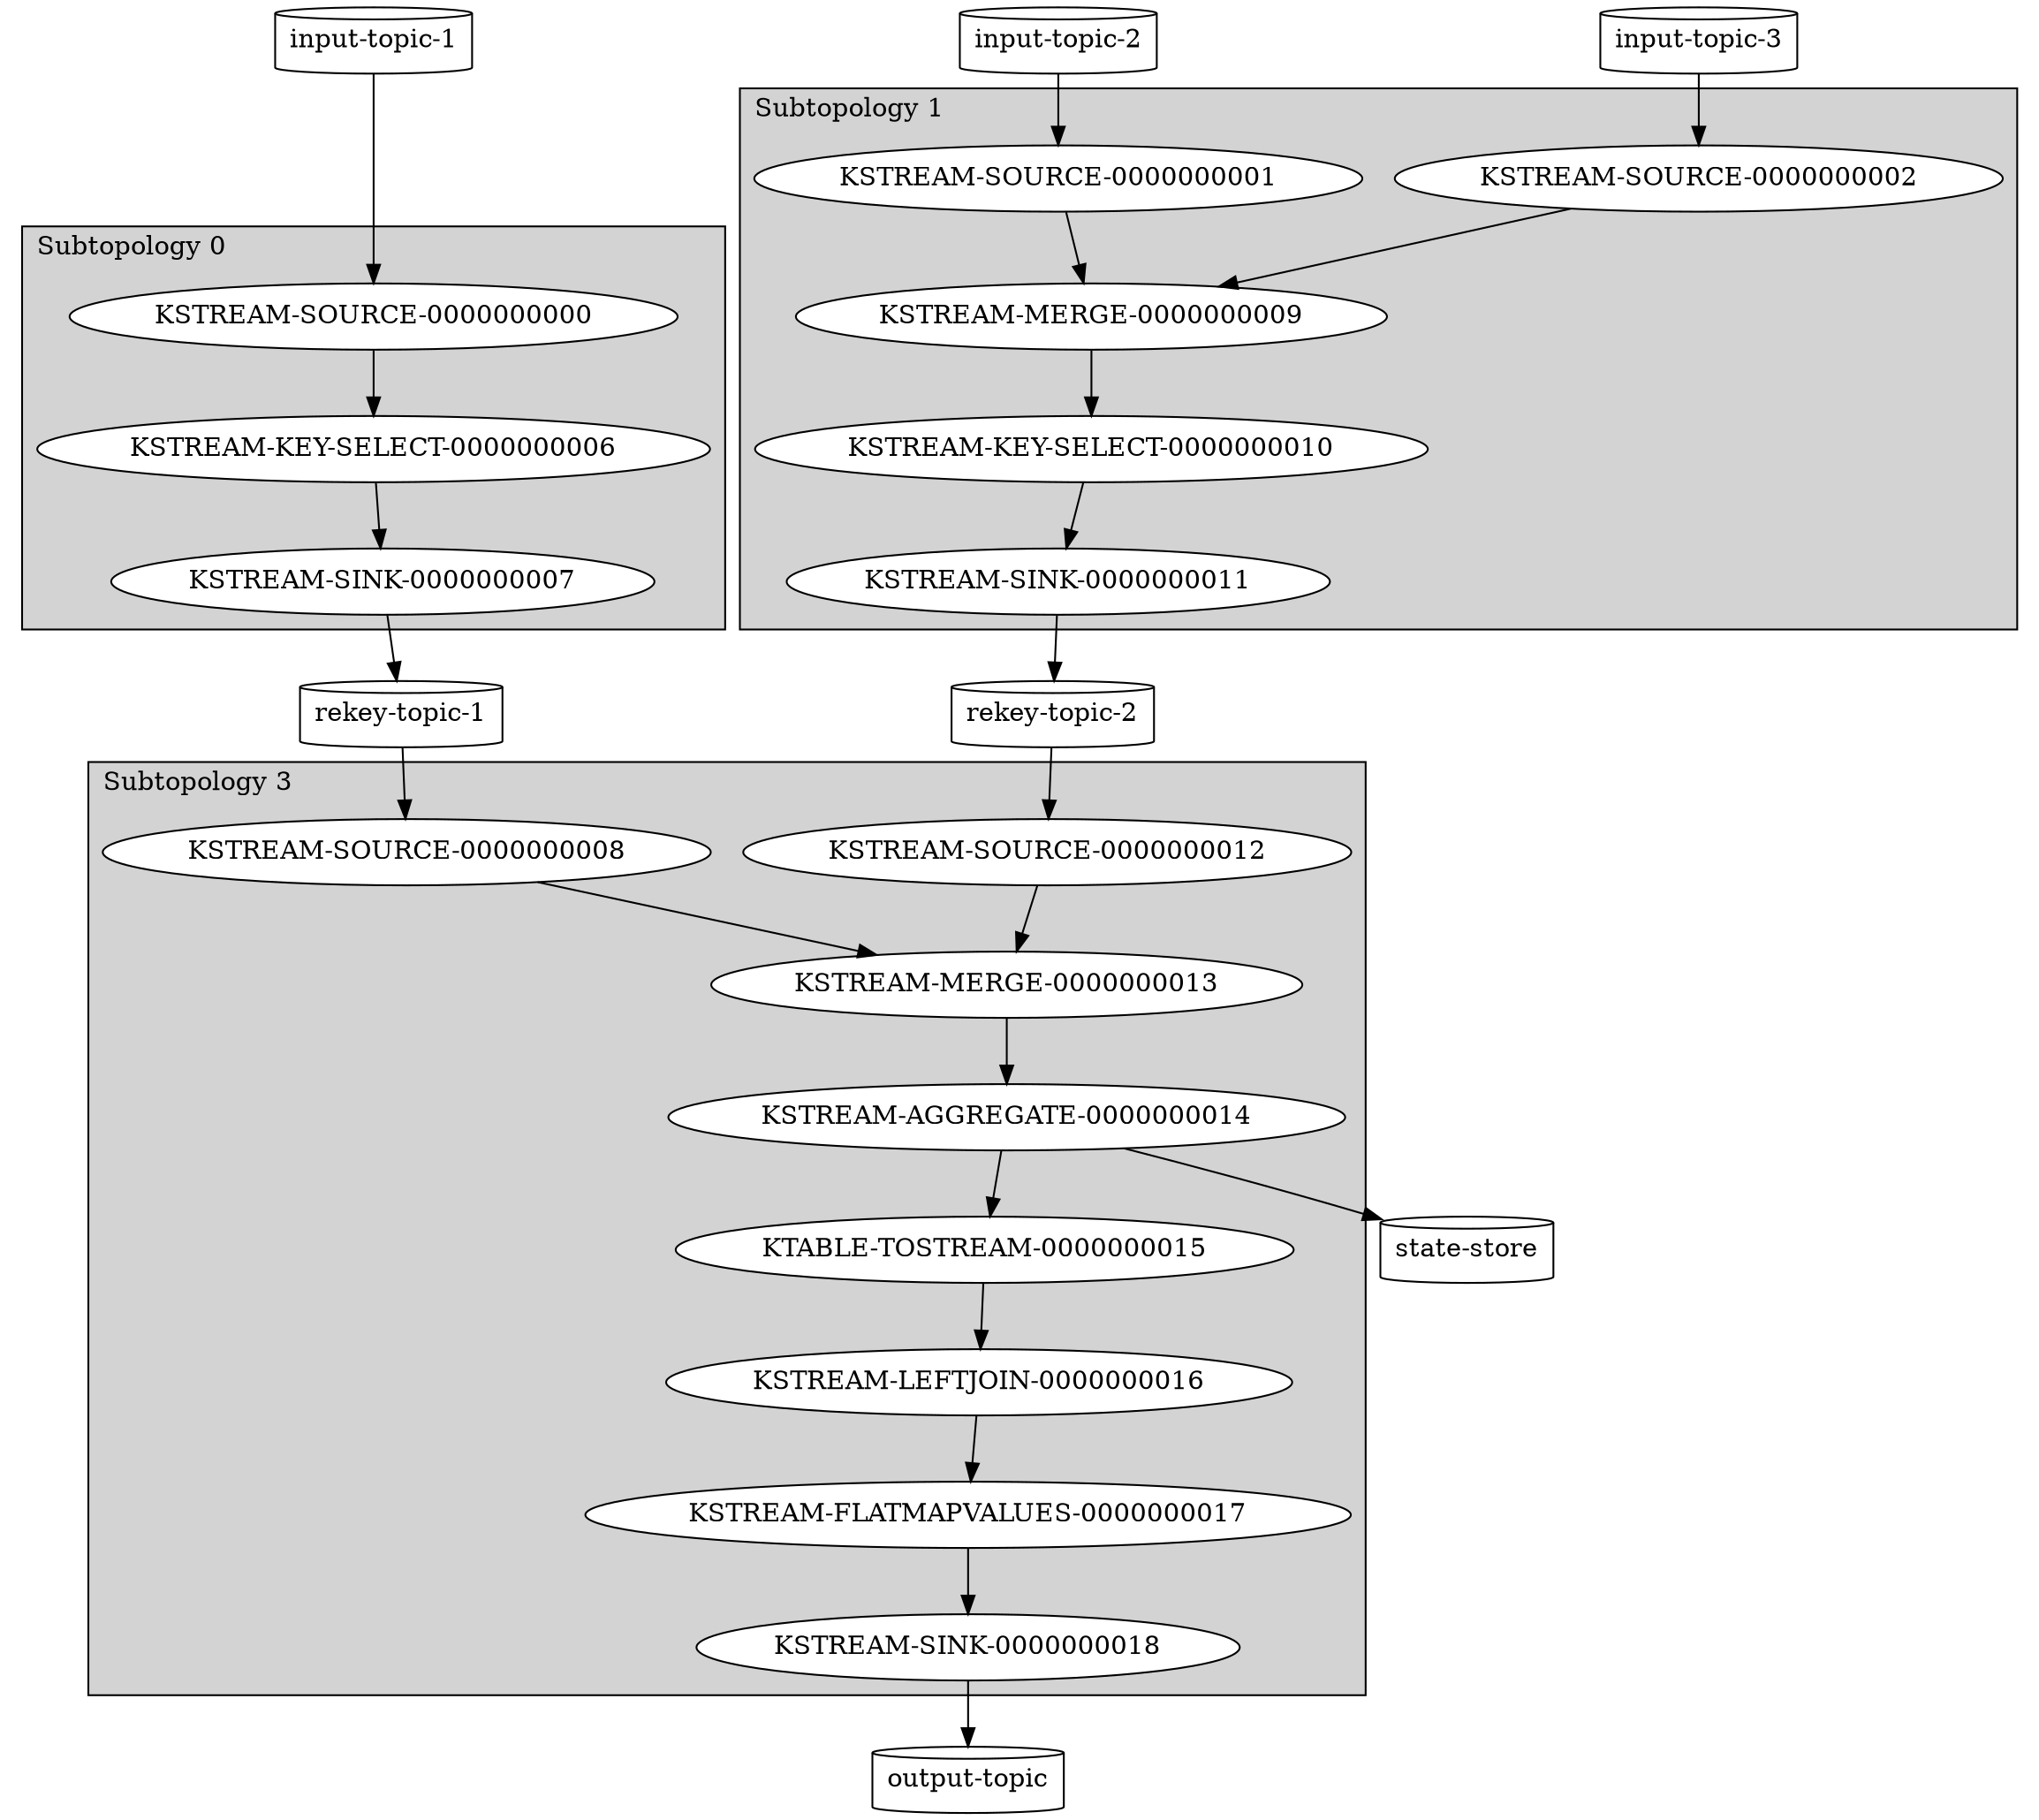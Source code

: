 digraph "kafka-streams-topology" {
edge ["dir"="forward"]
"input-topic-1" ["shape"="cylinder"]
"input-topic-2" ["shape"="cylinder"]
"input-topic-3" ["shape"="cylinder"]
"rekey-topic-1" ["shape"="cylinder"]
"rekey-topic-2" ["shape"="cylinder"]
"output-topic" ["shape"="cylinder"]
"state-store" ["shape"="cylinder"]
subgraph "cluster_topology_0" {
edge ["dir"="forward"]
graph ["style"="filled","label"="Subtopology 0","labeljust"="l"]
node ["style"="filled","fillcolor"="white"]
"KSTREAM-SOURCE-0000000000" -> "KSTREAM-KEY-SELECT-0000000006" ["arrowhead"="normal"]
"KSTREAM-KEY-SELECT-0000000006" -> "KSTREAM-SINK-0000000007" ["arrowhead"="normal"]
}
subgraph "cluster_topology_1" {
edge ["dir"="forward"]
graph ["style"="filled","label"="Subtopology 1","labeljust"="l"]
node ["style"="filled","fillcolor"="white"]
"KSTREAM-SOURCE-0000000001" -> "KSTREAM-MERGE-0000000009" ["arrowhead"="normal"]
"KSTREAM-MERGE-0000000009" -> "KSTREAM-KEY-SELECT-0000000010" ["arrowhead"="normal"]
"KSTREAM-SOURCE-0000000002" -> "KSTREAM-MERGE-0000000009" ["arrowhead"="normal"]
"KSTREAM-KEY-SELECT-0000000010" -> "KSTREAM-SINK-0000000011" ["arrowhead"="normal"]
}
subgraph "cluster_topology_3" {
edge ["dir"="forward"]
graph ["style"="filled","label"="Subtopology 3","labeljust"="l"]
node ["style"="filled","fillcolor"="white"]
"KSTREAM-SOURCE-0000000008" -> "KSTREAM-MERGE-0000000013" ["arrowhead"="normal"]
"KSTREAM-MERGE-0000000013" -> "KSTREAM-AGGREGATE-0000000014" ["arrowhead"="normal"]
"KSTREAM-SOURCE-0000000012" -> "KSTREAM-MERGE-0000000013" ["arrowhead"="normal"]
"KSTREAM-AGGREGATE-0000000014" -> "KTABLE-TOSTREAM-0000000015" ["arrowhead"="normal"]
"KTABLE-TOSTREAM-0000000015" -> "KSTREAM-LEFTJOIN-0000000016" ["arrowhead"="normal"]
"KSTREAM-LEFTJOIN-0000000016" -> "KSTREAM-FLATMAPVALUES-0000000017" ["arrowhead"="normal"]
"KSTREAM-FLATMAPVALUES-0000000017" -> "KSTREAM-SINK-0000000018" ["arrowhead"="normal"]
}
{
edge ["dir"="none"]
graph ["rank"="same"]
"input-topic-1"
"input-topic-2"
"input-topic-3"
}
"input-topic-1" -> "KSTREAM-SOURCE-0000000000" ["arrowhead"="normal"]
"input-topic-2" -> "KSTREAM-SOURCE-0000000001" ["arrowhead"="normal"]
"input-topic-3" -> "KSTREAM-SOURCE-0000000002" ["arrowhead"="normal"]
"rekey-topic-1" -> "KSTREAM-SOURCE-0000000008" ["arrowhead"="normal"]
"rekey-topic-2" -> "KSTREAM-SOURCE-0000000012" ["arrowhead"="normal"]
"KSTREAM-SINK-0000000007" -> "rekey-topic-1" ["arrowhead"="normal"]
"KSTREAM-SINK-0000000011" -> "rekey-topic-2" ["arrowhead"="normal"]
"KSTREAM-SINK-0000000018" -> "output-topic" ["arrowhead"="normal"]
"KSTREAM-AGGREGATE-0000000014" -> "state-store" ["arrowhead"="normal"]
}